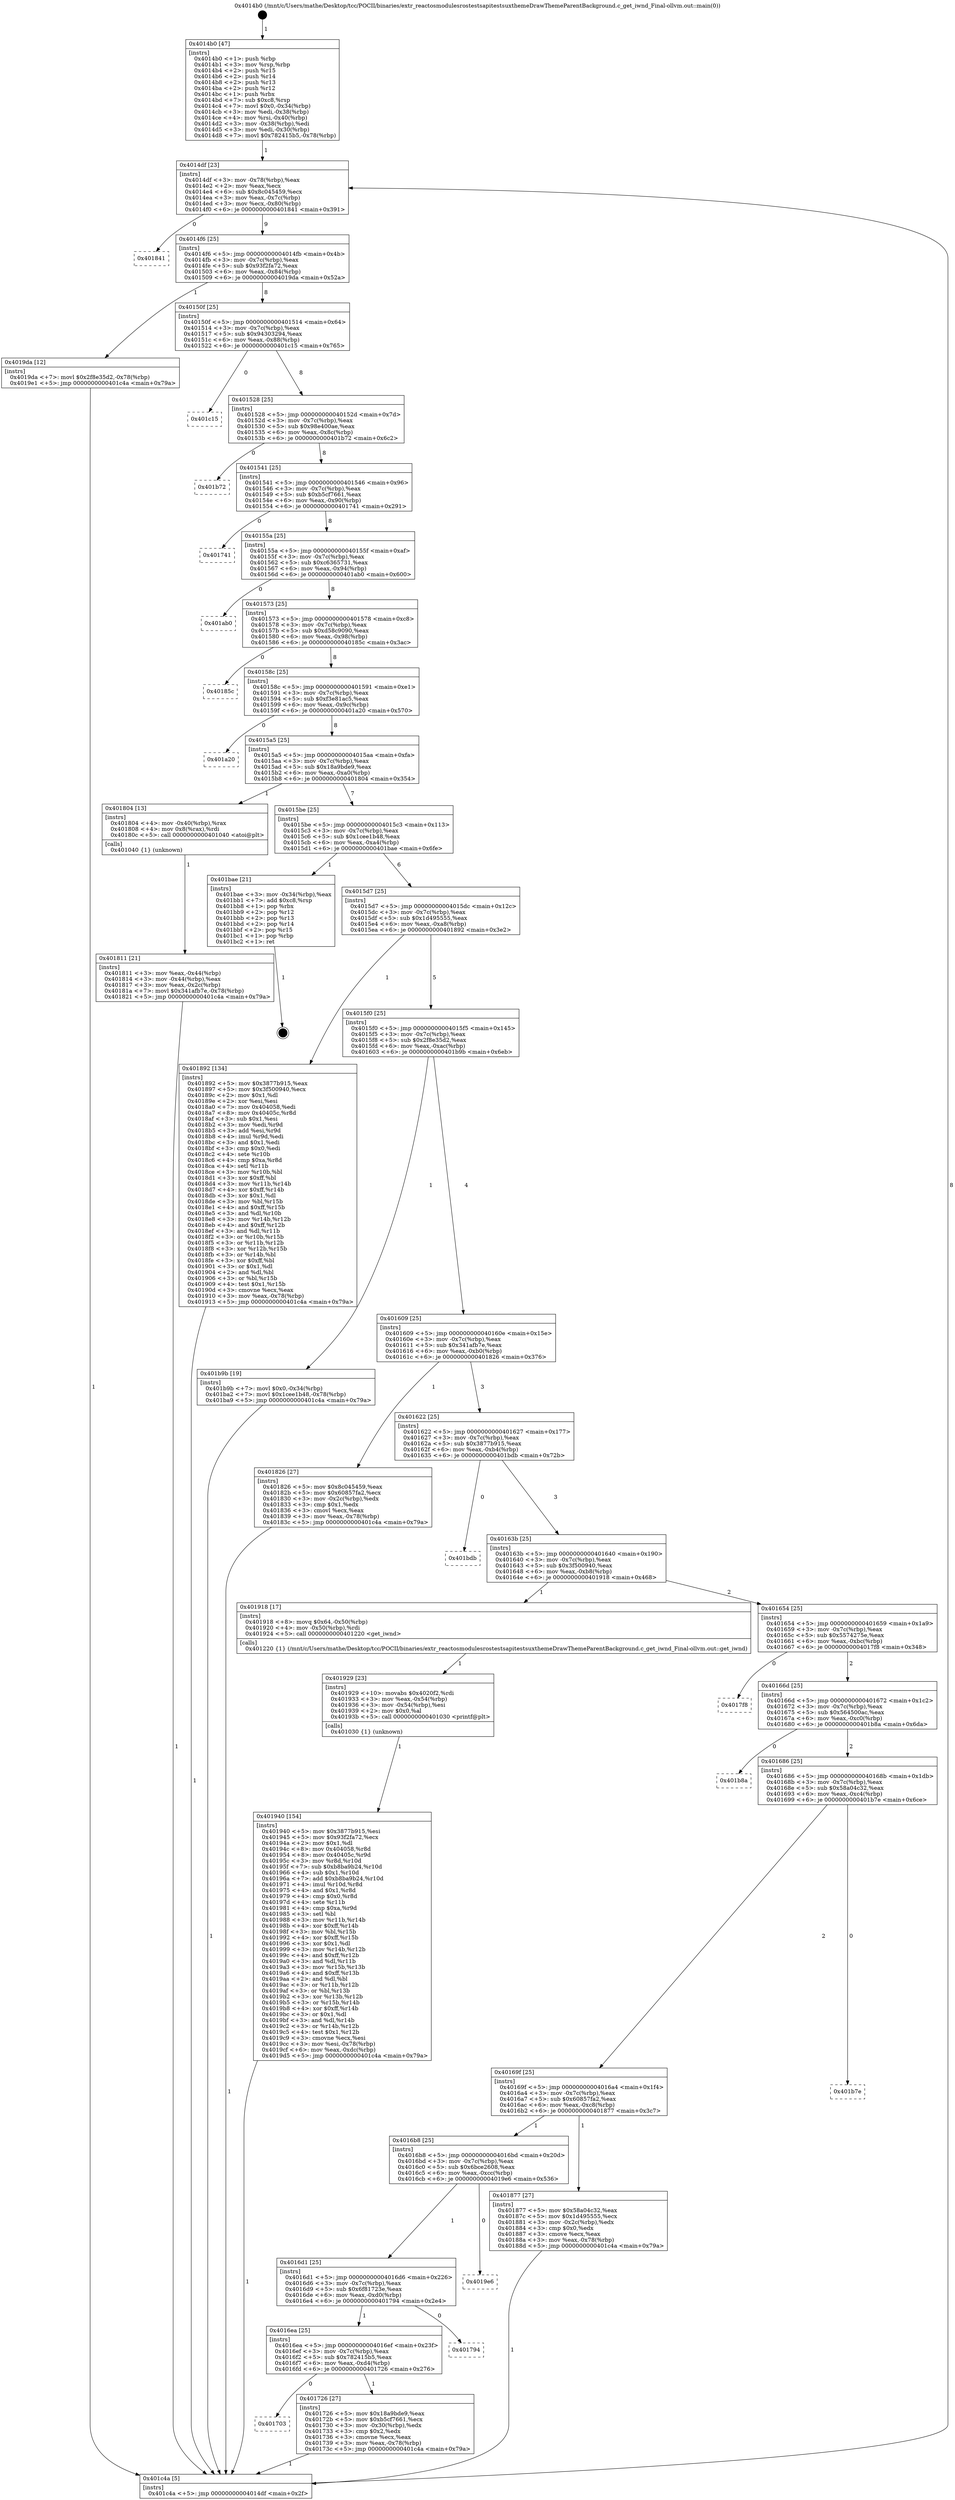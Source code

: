 digraph "0x4014b0" {
  label = "0x4014b0 (/mnt/c/Users/mathe/Desktop/tcc/POCII/binaries/extr_reactosmodulesrostestsapitestsuxthemeDrawThemeParentBackground.c_get_iwnd_Final-ollvm.out::main(0))"
  labelloc = "t"
  node[shape=record]

  Entry [label="",width=0.3,height=0.3,shape=circle,fillcolor=black,style=filled]
  "0x4014df" [label="{
     0x4014df [23]\l
     | [instrs]\l
     &nbsp;&nbsp;0x4014df \<+3\>: mov -0x78(%rbp),%eax\l
     &nbsp;&nbsp;0x4014e2 \<+2\>: mov %eax,%ecx\l
     &nbsp;&nbsp;0x4014e4 \<+6\>: sub $0x8c045459,%ecx\l
     &nbsp;&nbsp;0x4014ea \<+3\>: mov %eax,-0x7c(%rbp)\l
     &nbsp;&nbsp;0x4014ed \<+3\>: mov %ecx,-0x80(%rbp)\l
     &nbsp;&nbsp;0x4014f0 \<+6\>: je 0000000000401841 \<main+0x391\>\l
  }"]
  "0x401841" [label="{
     0x401841\l
  }", style=dashed]
  "0x4014f6" [label="{
     0x4014f6 [25]\l
     | [instrs]\l
     &nbsp;&nbsp;0x4014f6 \<+5\>: jmp 00000000004014fb \<main+0x4b\>\l
     &nbsp;&nbsp;0x4014fb \<+3\>: mov -0x7c(%rbp),%eax\l
     &nbsp;&nbsp;0x4014fe \<+5\>: sub $0x93f2fa72,%eax\l
     &nbsp;&nbsp;0x401503 \<+6\>: mov %eax,-0x84(%rbp)\l
     &nbsp;&nbsp;0x401509 \<+6\>: je 00000000004019da \<main+0x52a\>\l
  }"]
  Exit [label="",width=0.3,height=0.3,shape=circle,fillcolor=black,style=filled,peripheries=2]
  "0x4019da" [label="{
     0x4019da [12]\l
     | [instrs]\l
     &nbsp;&nbsp;0x4019da \<+7\>: movl $0x2f8e35d2,-0x78(%rbp)\l
     &nbsp;&nbsp;0x4019e1 \<+5\>: jmp 0000000000401c4a \<main+0x79a\>\l
  }"]
  "0x40150f" [label="{
     0x40150f [25]\l
     | [instrs]\l
     &nbsp;&nbsp;0x40150f \<+5\>: jmp 0000000000401514 \<main+0x64\>\l
     &nbsp;&nbsp;0x401514 \<+3\>: mov -0x7c(%rbp),%eax\l
     &nbsp;&nbsp;0x401517 \<+5\>: sub $0x94303294,%eax\l
     &nbsp;&nbsp;0x40151c \<+6\>: mov %eax,-0x88(%rbp)\l
     &nbsp;&nbsp;0x401522 \<+6\>: je 0000000000401c15 \<main+0x765\>\l
  }"]
  "0x401940" [label="{
     0x401940 [154]\l
     | [instrs]\l
     &nbsp;&nbsp;0x401940 \<+5\>: mov $0x3877b915,%esi\l
     &nbsp;&nbsp;0x401945 \<+5\>: mov $0x93f2fa72,%ecx\l
     &nbsp;&nbsp;0x40194a \<+2\>: mov $0x1,%dl\l
     &nbsp;&nbsp;0x40194c \<+8\>: mov 0x404058,%r8d\l
     &nbsp;&nbsp;0x401954 \<+8\>: mov 0x40405c,%r9d\l
     &nbsp;&nbsp;0x40195c \<+3\>: mov %r8d,%r10d\l
     &nbsp;&nbsp;0x40195f \<+7\>: sub $0xb8ba9b24,%r10d\l
     &nbsp;&nbsp;0x401966 \<+4\>: sub $0x1,%r10d\l
     &nbsp;&nbsp;0x40196a \<+7\>: add $0xb8ba9b24,%r10d\l
     &nbsp;&nbsp;0x401971 \<+4\>: imul %r10d,%r8d\l
     &nbsp;&nbsp;0x401975 \<+4\>: and $0x1,%r8d\l
     &nbsp;&nbsp;0x401979 \<+4\>: cmp $0x0,%r8d\l
     &nbsp;&nbsp;0x40197d \<+4\>: sete %r11b\l
     &nbsp;&nbsp;0x401981 \<+4\>: cmp $0xa,%r9d\l
     &nbsp;&nbsp;0x401985 \<+3\>: setl %bl\l
     &nbsp;&nbsp;0x401988 \<+3\>: mov %r11b,%r14b\l
     &nbsp;&nbsp;0x40198b \<+4\>: xor $0xff,%r14b\l
     &nbsp;&nbsp;0x40198f \<+3\>: mov %bl,%r15b\l
     &nbsp;&nbsp;0x401992 \<+4\>: xor $0xff,%r15b\l
     &nbsp;&nbsp;0x401996 \<+3\>: xor $0x1,%dl\l
     &nbsp;&nbsp;0x401999 \<+3\>: mov %r14b,%r12b\l
     &nbsp;&nbsp;0x40199c \<+4\>: and $0xff,%r12b\l
     &nbsp;&nbsp;0x4019a0 \<+3\>: and %dl,%r11b\l
     &nbsp;&nbsp;0x4019a3 \<+3\>: mov %r15b,%r13b\l
     &nbsp;&nbsp;0x4019a6 \<+4\>: and $0xff,%r13b\l
     &nbsp;&nbsp;0x4019aa \<+2\>: and %dl,%bl\l
     &nbsp;&nbsp;0x4019ac \<+3\>: or %r11b,%r12b\l
     &nbsp;&nbsp;0x4019af \<+3\>: or %bl,%r13b\l
     &nbsp;&nbsp;0x4019b2 \<+3\>: xor %r13b,%r12b\l
     &nbsp;&nbsp;0x4019b5 \<+3\>: or %r15b,%r14b\l
     &nbsp;&nbsp;0x4019b8 \<+4\>: xor $0xff,%r14b\l
     &nbsp;&nbsp;0x4019bc \<+3\>: or $0x1,%dl\l
     &nbsp;&nbsp;0x4019bf \<+3\>: and %dl,%r14b\l
     &nbsp;&nbsp;0x4019c2 \<+3\>: or %r14b,%r12b\l
     &nbsp;&nbsp;0x4019c5 \<+4\>: test $0x1,%r12b\l
     &nbsp;&nbsp;0x4019c9 \<+3\>: cmovne %ecx,%esi\l
     &nbsp;&nbsp;0x4019cc \<+3\>: mov %esi,-0x78(%rbp)\l
     &nbsp;&nbsp;0x4019cf \<+6\>: mov %eax,-0xdc(%rbp)\l
     &nbsp;&nbsp;0x4019d5 \<+5\>: jmp 0000000000401c4a \<main+0x79a\>\l
  }"]
  "0x401c15" [label="{
     0x401c15\l
  }", style=dashed]
  "0x401528" [label="{
     0x401528 [25]\l
     | [instrs]\l
     &nbsp;&nbsp;0x401528 \<+5\>: jmp 000000000040152d \<main+0x7d\>\l
     &nbsp;&nbsp;0x40152d \<+3\>: mov -0x7c(%rbp),%eax\l
     &nbsp;&nbsp;0x401530 \<+5\>: sub $0x98e400ae,%eax\l
     &nbsp;&nbsp;0x401535 \<+6\>: mov %eax,-0x8c(%rbp)\l
     &nbsp;&nbsp;0x40153b \<+6\>: je 0000000000401b72 \<main+0x6c2\>\l
  }"]
  "0x401929" [label="{
     0x401929 [23]\l
     | [instrs]\l
     &nbsp;&nbsp;0x401929 \<+10\>: movabs $0x4020f2,%rdi\l
     &nbsp;&nbsp;0x401933 \<+3\>: mov %eax,-0x54(%rbp)\l
     &nbsp;&nbsp;0x401936 \<+3\>: mov -0x54(%rbp),%esi\l
     &nbsp;&nbsp;0x401939 \<+2\>: mov $0x0,%al\l
     &nbsp;&nbsp;0x40193b \<+5\>: call 0000000000401030 \<printf@plt\>\l
     | [calls]\l
     &nbsp;&nbsp;0x401030 \{1\} (unknown)\l
  }"]
  "0x401b72" [label="{
     0x401b72\l
  }", style=dashed]
  "0x401541" [label="{
     0x401541 [25]\l
     | [instrs]\l
     &nbsp;&nbsp;0x401541 \<+5\>: jmp 0000000000401546 \<main+0x96\>\l
     &nbsp;&nbsp;0x401546 \<+3\>: mov -0x7c(%rbp),%eax\l
     &nbsp;&nbsp;0x401549 \<+5\>: sub $0xb5cf7661,%eax\l
     &nbsp;&nbsp;0x40154e \<+6\>: mov %eax,-0x90(%rbp)\l
     &nbsp;&nbsp;0x401554 \<+6\>: je 0000000000401741 \<main+0x291\>\l
  }"]
  "0x401811" [label="{
     0x401811 [21]\l
     | [instrs]\l
     &nbsp;&nbsp;0x401811 \<+3\>: mov %eax,-0x44(%rbp)\l
     &nbsp;&nbsp;0x401814 \<+3\>: mov -0x44(%rbp),%eax\l
     &nbsp;&nbsp;0x401817 \<+3\>: mov %eax,-0x2c(%rbp)\l
     &nbsp;&nbsp;0x40181a \<+7\>: movl $0x341afb7e,-0x78(%rbp)\l
     &nbsp;&nbsp;0x401821 \<+5\>: jmp 0000000000401c4a \<main+0x79a\>\l
  }"]
  "0x401741" [label="{
     0x401741\l
  }", style=dashed]
  "0x40155a" [label="{
     0x40155a [25]\l
     | [instrs]\l
     &nbsp;&nbsp;0x40155a \<+5\>: jmp 000000000040155f \<main+0xaf\>\l
     &nbsp;&nbsp;0x40155f \<+3\>: mov -0x7c(%rbp),%eax\l
     &nbsp;&nbsp;0x401562 \<+5\>: sub $0xc6365731,%eax\l
     &nbsp;&nbsp;0x401567 \<+6\>: mov %eax,-0x94(%rbp)\l
     &nbsp;&nbsp;0x40156d \<+6\>: je 0000000000401ab0 \<main+0x600\>\l
  }"]
  "0x4014b0" [label="{
     0x4014b0 [47]\l
     | [instrs]\l
     &nbsp;&nbsp;0x4014b0 \<+1\>: push %rbp\l
     &nbsp;&nbsp;0x4014b1 \<+3\>: mov %rsp,%rbp\l
     &nbsp;&nbsp;0x4014b4 \<+2\>: push %r15\l
     &nbsp;&nbsp;0x4014b6 \<+2\>: push %r14\l
     &nbsp;&nbsp;0x4014b8 \<+2\>: push %r13\l
     &nbsp;&nbsp;0x4014ba \<+2\>: push %r12\l
     &nbsp;&nbsp;0x4014bc \<+1\>: push %rbx\l
     &nbsp;&nbsp;0x4014bd \<+7\>: sub $0xc8,%rsp\l
     &nbsp;&nbsp;0x4014c4 \<+7\>: movl $0x0,-0x34(%rbp)\l
     &nbsp;&nbsp;0x4014cb \<+3\>: mov %edi,-0x38(%rbp)\l
     &nbsp;&nbsp;0x4014ce \<+4\>: mov %rsi,-0x40(%rbp)\l
     &nbsp;&nbsp;0x4014d2 \<+3\>: mov -0x38(%rbp),%edi\l
     &nbsp;&nbsp;0x4014d5 \<+3\>: mov %edi,-0x30(%rbp)\l
     &nbsp;&nbsp;0x4014d8 \<+7\>: movl $0x782415b5,-0x78(%rbp)\l
  }"]
  "0x401ab0" [label="{
     0x401ab0\l
  }", style=dashed]
  "0x401573" [label="{
     0x401573 [25]\l
     | [instrs]\l
     &nbsp;&nbsp;0x401573 \<+5\>: jmp 0000000000401578 \<main+0xc8\>\l
     &nbsp;&nbsp;0x401578 \<+3\>: mov -0x7c(%rbp),%eax\l
     &nbsp;&nbsp;0x40157b \<+5\>: sub $0xd58c9090,%eax\l
     &nbsp;&nbsp;0x401580 \<+6\>: mov %eax,-0x98(%rbp)\l
     &nbsp;&nbsp;0x401586 \<+6\>: je 000000000040185c \<main+0x3ac\>\l
  }"]
  "0x401c4a" [label="{
     0x401c4a [5]\l
     | [instrs]\l
     &nbsp;&nbsp;0x401c4a \<+5\>: jmp 00000000004014df \<main+0x2f\>\l
  }"]
  "0x40185c" [label="{
     0x40185c\l
  }", style=dashed]
  "0x40158c" [label="{
     0x40158c [25]\l
     | [instrs]\l
     &nbsp;&nbsp;0x40158c \<+5\>: jmp 0000000000401591 \<main+0xe1\>\l
     &nbsp;&nbsp;0x401591 \<+3\>: mov -0x7c(%rbp),%eax\l
     &nbsp;&nbsp;0x401594 \<+5\>: sub $0xf3e81ac5,%eax\l
     &nbsp;&nbsp;0x401599 \<+6\>: mov %eax,-0x9c(%rbp)\l
     &nbsp;&nbsp;0x40159f \<+6\>: je 0000000000401a20 \<main+0x570\>\l
  }"]
  "0x401703" [label="{
     0x401703\l
  }", style=dashed]
  "0x401a20" [label="{
     0x401a20\l
  }", style=dashed]
  "0x4015a5" [label="{
     0x4015a5 [25]\l
     | [instrs]\l
     &nbsp;&nbsp;0x4015a5 \<+5\>: jmp 00000000004015aa \<main+0xfa\>\l
     &nbsp;&nbsp;0x4015aa \<+3\>: mov -0x7c(%rbp),%eax\l
     &nbsp;&nbsp;0x4015ad \<+5\>: sub $0x18a9bde9,%eax\l
     &nbsp;&nbsp;0x4015b2 \<+6\>: mov %eax,-0xa0(%rbp)\l
     &nbsp;&nbsp;0x4015b8 \<+6\>: je 0000000000401804 \<main+0x354\>\l
  }"]
  "0x401726" [label="{
     0x401726 [27]\l
     | [instrs]\l
     &nbsp;&nbsp;0x401726 \<+5\>: mov $0x18a9bde9,%eax\l
     &nbsp;&nbsp;0x40172b \<+5\>: mov $0xb5cf7661,%ecx\l
     &nbsp;&nbsp;0x401730 \<+3\>: mov -0x30(%rbp),%edx\l
     &nbsp;&nbsp;0x401733 \<+3\>: cmp $0x2,%edx\l
     &nbsp;&nbsp;0x401736 \<+3\>: cmovne %ecx,%eax\l
     &nbsp;&nbsp;0x401739 \<+3\>: mov %eax,-0x78(%rbp)\l
     &nbsp;&nbsp;0x40173c \<+5\>: jmp 0000000000401c4a \<main+0x79a\>\l
  }"]
  "0x401804" [label="{
     0x401804 [13]\l
     | [instrs]\l
     &nbsp;&nbsp;0x401804 \<+4\>: mov -0x40(%rbp),%rax\l
     &nbsp;&nbsp;0x401808 \<+4\>: mov 0x8(%rax),%rdi\l
     &nbsp;&nbsp;0x40180c \<+5\>: call 0000000000401040 \<atoi@plt\>\l
     | [calls]\l
     &nbsp;&nbsp;0x401040 \{1\} (unknown)\l
  }"]
  "0x4015be" [label="{
     0x4015be [25]\l
     | [instrs]\l
     &nbsp;&nbsp;0x4015be \<+5\>: jmp 00000000004015c3 \<main+0x113\>\l
     &nbsp;&nbsp;0x4015c3 \<+3\>: mov -0x7c(%rbp),%eax\l
     &nbsp;&nbsp;0x4015c6 \<+5\>: sub $0x1cee1b48,%eax\l
     &nbsp;&nbsp;0x4015cb \<+6\>: mov %eax,-0xa4(%rbp)\l
     &nbsp;&nbsp;0x4015d1 \<+6\>: je 0000000000401bae \<main+0x6fe\>\l
  }"]
  "0x4016ea" [label="{
     0x4016ea [25]\l
     | [instrs]\l
     &nbsp;&nbsp;0x4016ea \<+5\>: jmp 00000000004016ef \<main+0x23f\>\l
     &nbsp;&nbsp;0x4016ef \<+3\>: mov -0x7c(%rbp),%eax\l
     &nbsp;&nbsp;0x4016f2 \<+5\>: sub $0x782415b5,%eax\l
     &nbsp;&nbsp;0x4016f7 \<+6\>: mov %eax,-0xd4(%rbp)\l
     &nbsp;&nbsp;0x4016fd \<+6\>: je 0000000000401726 \<main+0x276\>\l
  }"]
  "0x401bae" [label="{
     0x401bae [21]\l
     | [instrs]\l
     &nbsp;&nbsp;0x401bae \<+3\>: mov -0x34(%rbp),%eax\l
     &nbsp;&nbsp;0x401bb1 \<+7\>: add $0xc8,%rsp\l
     &nbsp;&nbsp;0x401bb8 \<+1\>: pop %rbx\l
     &nbsp;&nbsp;0x401bb9 \<+2\>: pop %r12\l
     &nbsp;&nbsp;0x401bbb \<+2\>: pop %r13\l
     &nbsp;&nbsp;0x401bbd \<+2\>: pop %r14\l
     &nbsp;&nbsp;0x401bbf \<+2\>: pop %r15\l
     &nbsp;&nbsp;0x401bc1 \<+1\>: pop %rbp\l
     &nbsp;&nbsp;0x401bc2 \<+1\>: ret\l
  }"]
  "0x4015d7" [label="{
     0x4015d7 [25]\l
     | [instrs]\l
     &nbsp;&nbsp;0x4015d7 \<+5\>: jmp 00000000004015dc \<main+0x12c\>\l
     &nbsp;&nbsp;0x4015dc \<+3\>: mov -0x7c(%rbp),%eax\l
     &nbsp;&nbsp;0x4015df \<+5\>: sub $0x1d495555,%eax\l
     &nbsp;&nbsp;0x4015e4 \<+6\>: mov %eax,-0xa8(%rbp)\l
     &nbsp;&nbsp;0x4015ea \<+6\>: je 0000000000401892 \<main+0x3e2\>\l
  }"]
  "0x401794" [label="{
     0x401794\l
  }", style=dashed]
  "0x401892" [label="{
     0x401892 [134]\l
     | [instrs]\l
     &nbsp;&nbsp;0x401892 \<+5\>: mov $0x3877b915,%eax\l
     &nbsp;&nbsp;0x401897 \<+5\>: mov $0x3f500940,%ecx\l
     &nbsp;&nbsp;0x40189c \<+2\>: mov $0x1,%dl\l
     &nbsp;&nbsp;0x40189e \<+2\>: xor %esi,%esi\l
     &nbsp;&nbsp;0x4018a0 \<+7\>: mov 0x404058,%edi\l
     &nbsp;&nbsp;0x4018a7 \<+8\>: mov 0x40405c,%r8d\l
     &nbsp;&nbsp;0x4018af \<+3\>: sub $0x1,%esi\l
     &nbsp;&nbsp;0x4018b2 \<+3\>: mov %edi,%r9d\l
     &nbsp;&nbsp;0x4018b5 \<+3\>: add %esi,%r9d\l
     &nbsp;&nbsp;0x4018b8 \<+4\>: imul %r9d,%edi\l
     &nbsp;&nbsp;0x4018bc \<+3\>: and $0x1,%edi\l
     &nbsp;&nbsp;0x4018bf \<+3\>: cmp $0x0,%edi\l
     &nbsp;&nbsp;0x4018c2 \<+4\>: sete %r10b\l
     &nbsp;&nbsp;0x4018c6 \<+4\>: cmp $0xa,%r8d\l
     &nbsp;&nbsp;0x4018ca \<+4\>: setl %r11b\l
     &nbsp;&nbsp;0x4018ce \<+3\>: mov %r10b,%bl\l
     &nbsp;&nbsp;0x4018d1 \<+3\>: xor $0xff,%bl\l
     &nbsp;&nbsp;0x4018d4 \<+3\>: mov %r11b,%r14b\l
     &nbsp;&nbsp;0x4018d7 \<+4\>: xor $0xff,%r14b\l
     &nbsp;&nbsp;0x4018db \<+3\>: xor $0x1,%dl\l
     &nbsp;&nbsp;0x4018de \<+3\>: mov %bl,%r15b\l
     &nbsp;&nbsp;0x4018e1 \<+4\>: and $0xff,%r15b\l
     &nbsp;&nbsp;0x4018e5 \<+3\>: and %dl,%r10b\l
     &nbsp;&nbsp;0x4018e8 \<+3\>: mov %r14b,%r12b\l
     &nbsp;&nbsp;0x4018eb \<+4\>: and $0xff,%r12b\l
     &nbsp;&nbsp;0x4018ef \<+3\>: and %dl,%r11b\l
     &nbsp;&nbsp;0x4018f2 \<+3\>: or %r10b,%r15b\l
     &nbsp;&nbsp;0x4018f5 \<+3\>: or %r11b,%r12b\l
     &nbsp;&nbsp;0x4018f8 \<+3\>: xor %r12b,%r15b\l
     &nbsp;&nbsp;0x4018fb \<+3\>: or %r14b,%bl\l
     &nbsp;&nbsp;0x4018fe \<+3\>: xor $0xff,%bl\l
     &nbsp;&nbsp;0x401901 \<+3\>: or $0x1,%dl\l
     &nbsp;&nbsp;0x401904 \<+2\>: and %dl,%bl\l
     &nbsp;&nbsp;0x401906 \<+3\>: or %bl,%r15b\l
     &nbsp;&nbsp;0x401909 \<+4\>: test $0x1,%r15b\l
     &nbsp;&nbsp;0x40190d \<+3\>: cmovne %ecx,%eax\l
     &nbsp;&nbsp;0x401910 \<+3\>: mov %eax,-0x78(%rbp)\l
     &nbsp;&nbsp;0x401913 \<+5\>: jmp 0000000000401c4a \<main+0x79a\>\l
  }"]
  "0x4015f0" [label="{
     0x4015f0 [25]\l
     | [instrs]\l
     &nbsp;&nbsp;0x4015f0 \<+5\>: jmp 00000000004015f5 \<main+0x145\>\l
     &nbsp;&nbsp;0x4015f5 \<+3\>: mov -0x7c(%rbp),%eax\l
     &nbsp;&nbsp;0x4015f8 \<+5\>: sub $0x2f8e35d2,%eax\l
     &nbsp;&nbsp;0x4015fd \<+6\>: mov %eax,-0xac(%rbp)\l
     &nbsp;&nbsp;0x401603 \<+6\>: je 0000000000401b9b \<main+0x6eb\>\l
  }"]
  "0x4016d1" [label="{
     0x4016d1 [25]\l
     | [instrs]\l
     &nbsp;&nbsp;0x4016d1 \<+5\>: jmp 00000000004016d6 \<main+0x226\>\l
     &nbsp;&nbsp;0x4016d6 \<+3\>: mov -0x7c(%rbp),%eax\l
     &nbsp;&nbsp;0x4016d9 \<+5\>: sub $0x6f81723e,%eax\l
     &nbsp;&nbsp;0x4016de \<+6\>: mov %eax,-0xd0(%rbp)\l
     &nbsp;&nbsp;0x4016e4 \<+6\>: je 0000000000401794 \<main+0x2e4\>\l
  }"]
  "0x401b9b" [label="{
     0x401b9b [19]\l
     | [instrs]\l
     &nbsp;&nbsp;0x401b9b \<+7\>: movl $0x0,-0x34(%rbp)\l
     &nbsp;&nbsp;0x401ba2 \<+7\>: movl $0x1cee1b48,-0x78(%rbp)\l
     &nbsp;&nbsp;0x401ba9 \<+5\>: jmp 0000000000401c4a \<main+0x79a\>\l
  }"]
  "0x401609" [label="{
     0x401609 [25]\l
     | [instrs]\l
     &nbsp;&nbsp;0x401609 \<+5\>: jmp 000000000040160e \<main+0x15e\>\l
     &nbsp;&nbsp;0x40160e \<+3\>: mov -0x7c(%rbp),%eax\l
     &nbsp;&nbsp;0x401611 \<+5\>: sub $0x341afb7e,%eax\l
     &nbsp;&nbsp;0x401616 \<+6\>: mov %eax,-0xb0(%rbp)\l
     &nbsp;&nbsp;0x40161c \<+6\>: je 0000000000401826 \<main+0x376\>\l
  }"]
  "0x4019e6" [label="{
     0x4019e6\l
  }", style=dashed]
  "0x401826" [label="{
     0x401826 [27]\l
     | [instrs]\l
     &nbsp;&nbsp;0x401826 \<+5\>: mov $0x8c045459,%eax\l
     &nbsp;&nbsp;0x40182b \<+5\>: mov $0x60857fa2,%ecx\l
     &nbsp;&nbsp;0x401830 \<+3\>: mov -0x2c(%rbp),%edx\l
     &nbsp;&nbsp;0x401833 \<+3\>: cmp $0x1,%edx\l
     &nbsp;&nbsp;0x401836 \<+3\>: cmovl %ecx,%eax\l
     &nbsp;&nbsp;0x401839 \<+3\>: mov %eax,-0x78(%rbp)\l
     &nbsp;&nbsp;0x40183c \<+5\>: jmp 0000000000401c4a \<main+0x79a\>\l
  }"]
  "0x401622" [label="{
     0x401622 [25]\l
     | [instrs]\l
     &nbsp;&nbsp;0x401622 \<+5\>: jmp 0000000000401627 \<main+0x177\>\l
     &nbsp;&nbsp;0x401627 \<+3\>: mov -0x7c(%rbp),%eax\l
     &nbsp;&nbsp;0x40162a \<+5\>: sub $0x3877b915,%eax\l
     &nbsp;&nbsp;0x40162f \<+6\>: mov %eax,-0xb4(%rbp)\l
     &nbsp;&nbsp;0x401635 \<+6\>: je 0000000000401bdb \<main+0x72b\>\l
  }"]
  "0x4016b8" [label="{
     0x4016b8 [25]\l
     | [instrs]\l
     &nbsp;&nbsp;0x4016b8 \<+5\>: jmp 00000000004016bd \<main+0x20d\>\l
     &nbsp;&nbsp;0x4016bd \<+3\>: mov -0x7c(%rbp),%eax\l
     &nbsp;&nbsp;0x4016c0 \<+5\>: sub $0x6bce2608,%eax\l
     &nbsp;&nbsp;0x4016c5 \<+6\>: mov %eax,-0xcc(%rbp)\l
     &nbsp;&nbsp;0x4016cb \<+6\>: je 00000000004019e6 \<main+0x536\>\l
  }"]
  "0x401bdb" [label="{
     0x401bdb\l
  }", style=dashed]
  "0x40163b" [label="{
     0x40163b [25]\l
     | [instrs]\l
     &nbsp;&nbsp;0x40163b \<+5\>: jmp 0000000000401640 \<main+0x190\>\l
     &nbsp;&nbsp;0x401640 \<+3\>: mov -0x7c(%rbp),%eax\l
     &nbsp;&nbsp;0x401643 \<+5\>: sub $0x3f500940,%eax\l
     &nbsp;&nbsp;0x401648 \<+6\>: mov %eax,-0xb8(%rbp)\l
     &nbsp;&nbsp;0x40164e \<+6\>: je 0000000000401918 \<main+0x468\>\l
  }"]
  "0x401877" [label="{
     0x401877 [27]\l
     | [instrs]\l
     &nbsp;&nbsp;0x401877 \<+5\>: mov $0x58a04c32,%eax\l
     &nbsp;&nbsp;0x40187c \<+5\>: mov $0x1d495555,%ecx\l
     &nbsp;&nbsp;0x401881 \<+3\>: mov -0x2c(%rbp),%edx\l
     &nbsp;&nbsp;0x401884 \<+3\>: cmp $0x0,%edx\l
     &nbsp;&nbsp;0x401887 \<+3\>: cmove %ecx,%eax\l
     &nbsp;&nbsp;0x40188a \<+3\>: mov %eax,-0x78(%rbp)\l
     &nbsp;&nbsp;0x40188d \<+5\>: jmp 0000000000401c4a \<main+0x79a\>\l
  }"]
  "0x401918" [label="{
     0x401918 [17]\l
     | [instrs]\l
     &nbsp;&nbsp;0x401918 \<+8\>: movq $0x64,-0x50(%rbp)\l
     &nbsp;&nbsp;0x401920 \<+4\>: mov -0x50(%rbp),%rdi\l
     &nbsp;&nbsp;0x401924 \<+5\>: call 0000000000401220 \<get_iwnd\>\l
     | [calls]\l
     &nbsp;&nbsp;0x401220 \{1\} (/mnt/c/Users/mathe/Desktop/tcc/POCII/binaries/extr_reactosmodulesrostestsapitestsuxthemeDrawThemeParentBackground.c_get_iwnd_Final-ollvm.out::get_iwnd)\l
  }"]
  "0x401654" [label="{
     0x401654 [25]\l
     | [instrs]\l
     &nbsp;&nbsp;0x401654 \<+5\>: jmp 0000000000401659 \<main+0x1a9\>\l
     &nbsp;&nbsp;0x401659 \<+3\>: mov -0x7c(%rbp),%eax\l
     &nbsp;&nbsp;0x40165c \<+5\>: sub $0x5574275e,%eax\l
     &nbsp;&nbsp;0x401661 \<+6\>: mov %eax,-0xbc(%rbp)\l
     &nbsp;&nbsp;0x401667 \<+6\>: je 00000000004017f8 \<main+0x348\>\l
  }"]
  "0x40169f" [label="{
     0x40169f [25]\l
     | [instrs]\l
     &nbsp;&nbsp;0x40169f \<+5\>: jmp 00000000004016a4 \<main+0x1f4\>\l
     &nbsp;&nbsp;0x4016a4 \<+3\>: mov -0x7c(%rbp),%eax\l
     &nbsp;&nbsp;0x4016a7 \<+5\>: sub $0x60857fa2,%eax\l
     &nbsp;&nbsp;0x4016ac \<+6\>: mov %eax,-0xc8(%rbp)\l
     &nbsp;&nbsp;0x4016b2 \<+6\>: je 0000000000401877 \<main+0x3c7\>\l
  }"]
  "0x4017f8" [label="{
     0x4017f8\l
  }", style=dashed]
  "0x40166d" [label="{
     0x40166d [25]\l
     | [instrs]\l
     &nbsp;&nbsp;0x40166d \<+5\>: jmp 0000000000401672 \<main+0x1c2\>\l
     &nbsp;&nbsp;0x401672 \<+3\>: mov -0x7c(%rbp),%eax\l
     &nbsp;&nbsp;0x401675 \<+5\>: sub $0x564500ac,%eax\l
     &nbsp;&nbsp;0x40167a \<+6\>: mov %eax,-0xc0(%rbp)\l
     &nbsp;&nbsp;0x401680 \<+6\>: je 0000000000401b8a \<main+0x6da\>\l
  }"]
  "0x401b7e" [label="{
     0x401b7e\l
  }", style=dashed]
  "0x401b8a" [label="{
     0x401b8a\l
  }", style=dashed]
  "0x401686" [label="{
     0x401686 [25]\l
     | [instrs]\l
     &nbsp;&nbsp;0x401686 \<+5\>: jmp 000000000040168b \<main+0x1db\>\l
     &nbsp;&nbsp;0x40168b \<+3\>: mov -0x7c(%rbp),%eax\l
     &nbsp;&nbsp;0x40168e \<+5\>: sub $0x58a04c32,%eax\l
     &nbsp;&nbsp;0x401693 \<+6\>: mov %eax,-0xc4(%rbp)\l
     &nbsp;&nbsp;0x401699 \<+6\>: je 0000000000401b7e \<main+0x6ce\>\l
  }"]
  Entry -> "0x4014b0" [label=" 1"]
  "0x4014df" -> "0x401841" [label=" 0"]
  "0x4014df" -> "0x4014f6" [label=" 9"]
  "0x401bae" -> Exit [label=" 1"]
  "0x4014f6" -> "0x4019da" [label=" 1"]
  "0x4014f6" -> "0x40150f" [label=" 8"]
  "0x401b9b" -> "0x401c4a" [label=" 1"]
  "0x40150f" -> "0x401c15" [label=" 0"]
  "0x40150f" -> "0x401528" [label=" 8"]
  "0x4019da" -> "0x401c4a" [label=" 1"]
  "0x401528" -> "0x401b72" [label=" 0"]
  "0x401528" -> "0x401541" [label=" 8"]
  "0x401940" -> "0x401c4a" [label=" 1"]
  "0x401541" -> "0x401741" [label=" 0"]
  "0x401541" -> "0x40155a" [label=" 8"]
  "0x401929" -> "0x401940" [label=" 1"]
  "0x40155a" -> "0x401ab0" [label=" 0"]
  "0x40155a" -> "0x401573" [label=" 8"]
  "0x401918" -> "0x401929" [label=" 1"]
  "0x401573" -> "0x40185c" [label=" 0"]
  "0x401573" -> "0x40158c" [label=" 8"]
  "0x401892" -> "0x401c4a" [label=" 1"]
  "0x40158c" -> "0x401a20" [label=" 0"]
  "0x40158c" -> "0x4015a5" [label=" 8"]
  "0x401877" -> "0x401c4a" [label=" 1"]
  "0x4015a5" -> "0x401804" [label=" 1"]
  "0x4015a5" -> "0x4015be" [label=" 7"]
  "0x401826" -> "0x401c4a" [label=" 1"]
  "0x4015be" -> "0x401bae" [label=" 1"]
  "0x4015be" -> "0x4015d7" [label=" 6"]
  "0x401804" -> "0x401811" [label=" 1"]
  "0x4015d7" -> "0x401892" [label=" 1"]
  "0x4015d7" -> "0x4015f0" [label=" 5"]
  "0x401c4a" -> "0x4014df" [label=" 8"]
  "0x4015f0" -> "0x401b9b" [label=" 1"]
  "0x4015f0" -> "0x401609" [label=" 4"]
  "0x401726" -> "0x401c4a" [label=" 1"]
  "0x401609" -> "0x401826" [label=" 1"]
  "0x401609" -> "0x401622" [label=" 3"]
  "0x4016ea" -> "0x401703" [label=" 0"]
  "0x401622" -> "0x401bdb" [label=" 0"]
  "0x401622" -> "0x40163b" [label=" 3"]
  "0x401811" -> "0x401c4a" [label=" 1"]
  "0x40163b" -> "0x401918" [label=" 1"]
  "0x40163b" -> "0x401654" [label=" 2"]
  "0x4016d1" -> "0x4016ea" [label=" 1"]
  "0x401654" -> "0x4017f8" [label=" 0"]
  "0x401654" -> "0x40166d" [label=" 2"]
  "0x4014b0" -> "0x4014df" [label=" 1"]
  "0x40166d" -> "0x401b8a" [label=" 0"]
  "0x40166d" -> "0x401686" [label=" 2"]
  "0x4016b8" -> "0x4016d1" [label=" 1"]
  "0x401686" -> "0x401b7e" [label=" 0"]
  "0x401686" -> "0x40169f" [label=" 2"]
  "0x4016d1" -> "0x401794" [label=" 0"]
  "0x40169f" -> "0x401877" [label=" 1"]
  "0x40169f" -> "0x4016b8" [label=" 1"]
  "0x4016ea" -> "0x401726" [label=" 1"]
  "0x4016b8" -> "0x4019e6" [label=" 0"]
}
